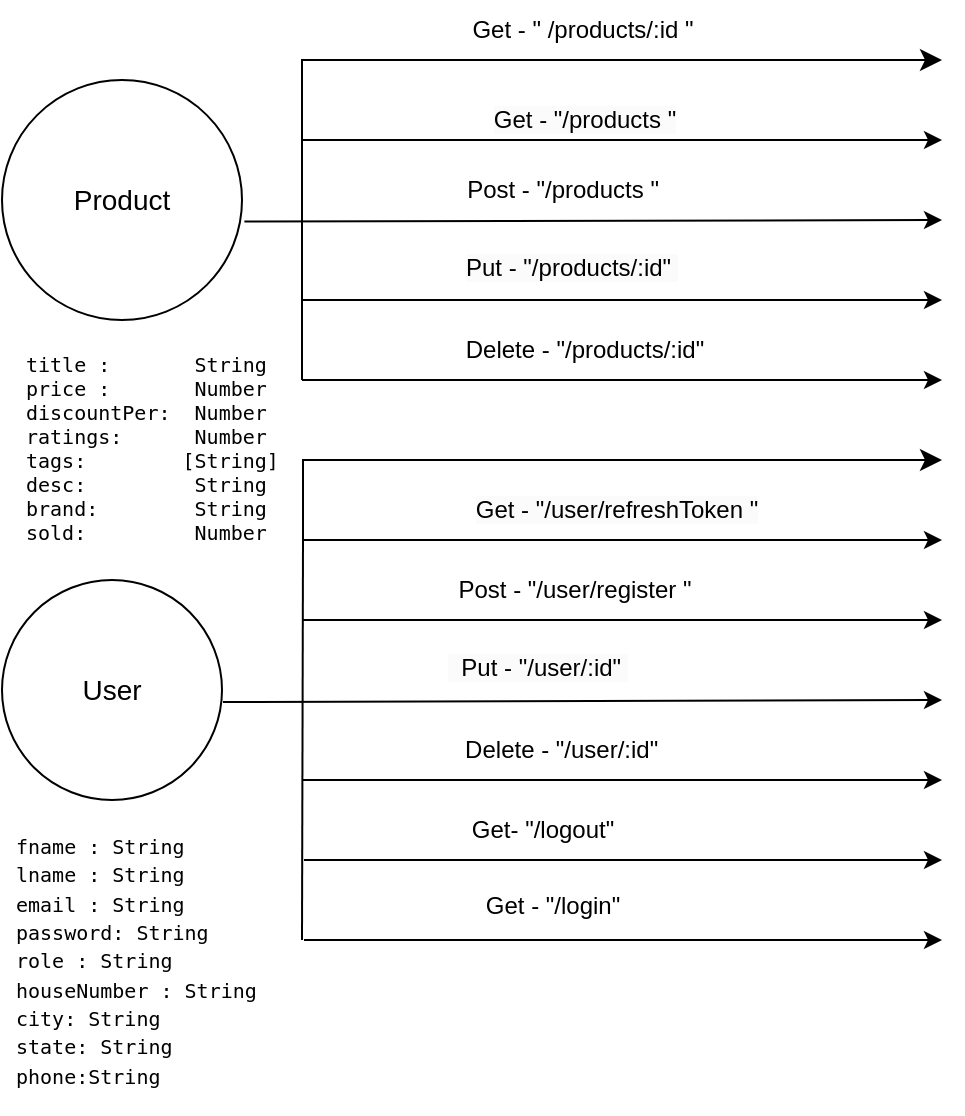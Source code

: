 <mxfile version="24.7.17">
  <diagram name="Page-1" id="Iyqrh0FltAUZ1cvuJnAb">
    <mxGraphModel dx="820" dy="548" grid="1" gridSize="10" guides="1" tooltips="1" connect="1" arrows="1" fold="1" page="1" pageScale="1" pageWidth="850" pageHeight="1100" math="0" shadow="0">
      <root>
        <mxCell id="0" />
        <mxCell id="1" parent="0" />
        <mxCell id="sdoA-YoSTDMVvCHm_c7m-7" style="edgeStyle=orthogonalEdgeStyle;rounded=0;orthogonalLoop=1;jettySize=auto;html=1;" edge="1" parent="1">
          <mxGeometry relative="1" as="geometry">
            <mxPoint x="480" y="80" as="targetPoint" />
            <mxPoint x="160" y="80" as="sourcePoint" />
            <Array as="points">
              <mxPoint x="290" y="80" />
              <mxPoint x="290" y="80" />
            </Array>
          </mxGeometry>
        </mxCell>
        <mxCell id="sdoA-YoSTDMVvCHm_c7m-17" value="&lt;span style=&quot;font-size: 12px; background-color: rgb(251, 251, 251);&quot;&gt;Get - &quot;/products &quot;&lt;/span&gt;" style="edgeLabel;html=1;align=center;verticalAlign=middle;resizable=0;points=[];" vertex="1" connectable="0" parent="sdoA-YoSTDMVvCHm_c7m-7">
          <mxGeometry x="-0.041" y="2" relative="1" as="geometry">
            <mxPoint x="-13" y="-8" as="offset" />
          </mxGeometry>
        </mxCell>
        <mxCell id="sdoA-YoSTDMVvCHm_c7m-4" value="&lt;font style=&quot;font-size: 14px;&quot;&gt;Product&lt;/font&gt;" style="ellipse;whiteSpace=wrap;html=1;aspect=fixed;" vertex="1" parent="1">
          <mxGeometry x="10" y="50" width="120" height="120" as="geometry" />
        </mxCell>
        <mxCell id="sdoA-YoSTDMVvCHm_c7m-5" value="&lt;pre style=&quot;color: rgb(0, 0, 0); font-style: normal; font-variant-ligatures: normal; font-variant-caps: normal; font-weight: 400; letter-spacing: normal; orphans: 2; text-indent: 0px; text-transform: none; widows: 2; word-spacing: 0px; -webkit-text-stroke-width: 0px; text-decoration-thickness: initial; text-decoration-style: initial; text-decoration-color: initial; overflow-wrap: break-word; white-space: pre-wrap; font-size: 10px;&quot;&gt;title :       String&lt;br&gt;price :       Number&lt;br&gt;discountPer:  Number&lt;br&gt;ratings:      Number&lt;br&gt;tags:        [String]&lt;br&gt;desc:         String&lt;br&gt;brand:        String&lt;br&gt;sold:         Number&lt;/pre&gt;" style="text;html=1;whiteSpace=wrap;overflow=hidden;rounded=1;align=left;arcSize=49;" vertex="1" parent="1">
          <mxGeometry x="20" y="170" width="130" height="120" as="geometry" />
        </mxCell>
        <mxCell id="sdoA-YoSTDMVvCHm_c7m-16" style="rounded=0;orthogonalLoop=1;jettySize=auto;html=1;exitX=1.01;exitY=0.59;exitDx=0;exitDy=0;exitPerimeter=0;" edge="1" parent="1" source="sdoA-YoSTDMVvCHm_c7m-4">
          <mxGeometry relative="1" as="geometry">
            <mxPoint x="480" y="120" as="targetPoint" />
            <mxPoint x="180" y="120" as="sourcePoint" />
          </mxGeometry>
        </mxCell>
        <mxCell id="sdoA-YoSTDMVvCHm_c7m-23" value="Post - &quot;/products &quot;" style="text;html=1;align=center;verticalAlign=middle;resizable=0;points=[];autosize=1;strokeColor=none;fillColor=none;" vertex="1" parent="1">
          <mxGeometry x="230" y="90" width="120" height="30" as="geometry" />
        </mxCell>
        <mxCell id="sdoA-YoSTDMVvCHm_c7m-25" value="" style="edgeStyle=segmentEdgeStyle;endArrow=classic;html=1;curved=0;rounded=0;endSize=8;startSize=8;sourcePerimeterSpacing=0;targetPerimeterSpacing=0;" edge="1" parent="1">
          <mxGeometry width="100" relative="1" as="geometry">
            <mxPoint x="160" y="80" as="sourcePoint" />
            <mxPoint x="480" y="40" as="targetPoint" />
            <Array as="points">
              <mxPoint x="160" y="40" />
            </Array>
          </mxGeometry>
        </mxCell>
        <mxCell id="sdoA-YoSTDMVvCHm_c7m-26" value="&lt;blockquote style=&quot;margin: 0 0 0 40px; border: none; padding: 0px;&quot;&gt;Get - &quot; /products/:id &quot;&lt;/blockquote&gt;" style="text;html=1;align=center;verticalAlign=middle;resizable=0;points=[];autosize=1;strokeColor=none;fillColor=none;" vertex="1" parent="1">
          <mxGeometry x="195" y="10" width="170" height="30" as="geometry" />
        </mxCell>
        <mxCell id="sdoA-YoSTDMVvCHm_c7m-36" value="" style="endArrow=classic;html=1;rounded=0;" edge="1" parent="1">
          <mxGeometry width="50" height="50" relative="1" as="geometry">
            <mxPoint x="160" y="160" as="sourcePoint" />
            <mxPoint x="480" y="160" as="targetPoint" />
            <Array as="points" />
          </mxGeometry>
        </mxCell>
        <mxCell id="sdoA-YoSTDMVvCHm_c7m-39" value="" style="endArrow=classic;html=1;rounded=0;" edge="1" parent="1">
          <mxGeometry width="50" height="50" relative="1" as="geometry">
            <mxPoint x="160" y="200" as="sourcePoint" />
            <mxPoint x="480" y="200" as="targetPoint" />
          </mxGeometry>
        </mxCell>
        <mxCell id="sdoA-YoSTDMVvCHm_c7m-41" value="&lt;span style=&quot;color: rgb(0, 0, 0); font-family: Helvetica; font-size: 12px; font-style: normal; font-variant-ligatures: normal; font-variant-caps: normal; font-weight: 400; letter-spacing: normal; orphans: 2; text-indent: 0px; text-transform: none; widows: 2; word-spacing: 0px; -webkit-text-stroke-width: 0px; white-space: nowrap; background-color: rgb(251, 251, 251); text-decoration-thickness: initial; text-decoration-style: initial; text-decoration-color: initial; float: none; display: inline !important;&quot;&gt;Put - &quot;/products/:id&quot;&lt;span&gt;&amp;nbsp;&lt;/span&gt;&lt;/span&gt;" style="text;whiteSpace=wrap;html=1;align=left;strokeColor=none;" vertex="1" parent="1">
          <mxGeometry x="240" y="130" width="110" height="30" as="geometry" />
        </mxCell>
        <mxCell id="sdoA-YoSTDMVvCHm_c7m-42" value="Delete - &quot;/products/:id&quot;" style="text;html=1;align=center;verticalAlign=middle;resizable=0;points=[];autosize=1;strokeColor=none;fillColor=none;" vertex="1" parent="1">
          <mxGeometry x="230.5" y="170" width="140" height="30" as="geometry" />
        </mxCell>
        <mxCell id="sdoA-YoSTDMVvCHm_c7m-43" value="" style="endArrow=none;html=1;rounded=0;" edge="1" parent="1">
          <mxGeometry width="50" height="50" relative="1" as="geometry">
            <mxPoint x="160" y="200" as="sourcePoint" />
            <mxPoint x="160" y="80" as="targetPoint" />
          </mxGeometry>
        </mxCell>
        <mxCell id="sdoA-YoSTDMVvCHm_c7m-44" value="&lt;font style=&quot;font-size: 14px;&quot;&gt;User&lt;/font&gt;" style="ellipse;whiteSpace=wrap;html=1;aspect=fixed;" vertex="1" parent="1">
          <mxGeometry x="10" y="300" width="110" height="110" as="geometry" />
        </mxCell>
        <mxCell id="sdoA-YoSTDMVvCHm_c7m-45" style="edgeStyle=orthogonalEdgeStyle;rounded=0;orthogonalLoop=1;jettySize=auto;html=1;" edge="1" parent="1">
          <mxGeometry relative="1" as="geometry">
            <mxPoint x="480" y="280" as="targetPoint" />
            <mxPoint x="160.5" y="280.0" as="sourcePoint" />
            <Array as="points">
              <mxPoint x="290.5" y="280.0" />
              <mxPoint x="290.5" y="280.0" />
            </Array>
          </mxGeometry>
        </mxCell>
        <mxCell id="sdoA-YoSTDMVvCHm_c7m-46" value="&lt;span style=&quot;font-size: 12px; background-color: rgb(251, 251, 251);&quot;&gt;Get - &quot;/user/refreshToken &quot;&lt;/span&gt;" style="edgeLabel;html=1;align=center;verticalAlign=middle;resizable=0;points=[];" vertex="1" connectable="0" parent="sdoA-YoSTDMVvCHm_c7m-45">
          <mxGeometry x="-0.041" y="2" relative="1" as="geometry">
            <mxPoint x="3" y="-13" as="offset" />
          </mxGeometry>
        </mxCell>
        <mxCell id="sdoA-YoSTDMVvCHm_c7m-47" style="rounded=0;orthogonalLoop=1;jettySize=auto;html=1;exitX=1.01;exitY=0.59;exitDx=0;exitDy=0;exitPerimeter=0;" edge="1" parent="1">
          <mxGeometry relative="1" as="geometry">
            <mxPoint x="480" y="360" as="targetPoint" />
            <mxPoint x="120.5" y="361.0" as="sourcePoint" />
          </mxGeometry>
        </mxCell>
        <mxCell id="sdoA-YoSTDMVvCHm_c7m-48" value="Post - &quot;/user/register &quot;" style="text;html=1;align=center;verticalAlign=middle;resizable=0;points=[];autosize=1;strokeColor=none;fillColor=none;" vertex="1" parent="1">
          <mxGeometry x="226" y="290.0" width="140" height="30" as="geometry" />
        </mxCell>
        <mxCell id="sdoA-YoSTDMVvCHm_c7m-49" value="" style="edgeStyle=segmentEdgeStyle;endArrow=classic;html=1;curved=0;rounded=0;endSize=8;startSize=8;sourcePerimeterSpacing=0;targetPerimeterSpacing=0;" edge="1" parent="1">
          <mxGeometry width="100" relative="1" as="geometry">
            <mxPoint x="160.5" y="280.0" as="sourcePoint" />
            <mxPoint x="480" y="240" as="targetPoint" />
            <Array as="points">
              <mxPoint x="160.5" y="240.0" />
            </Array>
          </mxGeometry>
        </mxCell>
        <mxCell id="sdoA-YoSTDMVvCHm_c7m-50" value="" style="endArrow=classic;html=1;rounded=0;" edge="1" parent="1">
          <mxGeometry width="50" height="50" relative="1" as="geometry">
            <mxPoint x="160.5" y="320.0" as="sourcePoint" />
            <mxPoint x="480" y="320" as="targetPoint" />
            <Array as="points" />
          </mxGeometry>
        </mxCell>
        <mxCell id="sdoA-YoSTDMVvCHm_c7m-51" value="" style="endArrow=classic;html=1;rounded=0;" edge="1" parent="1">
          <mxGeometry width="50" height="50" relative="1" as="geometry">
            <mxPoint x="160.5" y="400.0" as="sourcePoint" />
            <mxPoint x="480" y="400" as="targetPoint" />
          </mxGeometry>
        </mxCell>
        <mxCell id="sdoA-YoSTDMVvCHm_c7m-55" style="edgeStyle=elbowEdgeStyle;rounded=0;orthogonalLoop=1;jettySize=auto;html=1;" edge="1" parent="1" source="sdoA-YoSTDMVvCHm_c7m-52">
          <mxGeometry relative="1" as="geometry">
            <mxPoint x="341" y="345" as="targetPoint" />
          </mxGeometry>
        </mxCell>
        <mxCell id="sdoA-YoSTDMVvCHm_c7m-52" value="&lt;span style=&quot;color: rgb(0, 0, 0); font-family: Helvetica; font-size: 12px; font-style: normal; font-variant-ligatures: normal; font-variant-caps: normal; font-weight: 400; letter-spacing: normal; orphans: 2; text-indent: 0px; text-transform: none; widows: 2; word-spacing: 0px; -webkit-text-stroke-width: 0px; white-space: nowrap; background-color: rgb(251, 251, 251); text-decoration-thickness: initial; text-decoration-style: initial; text-decoration-color: initial; float: none; display: inline !important;&quot;&gt;&amp;nbsp; Put - &quot;/user/:id&quot;&lt;span&gt;&amp;nbsp;&lt;/span&gt;&lt;/span&gt;" style="text;whiteSpace=wrap;html=1;align=left;strokeColor=none;" vertex="1" parent="1">
          <mxGeometry x="230.5" y="330" width="120.5" height="30" as="geometry" />
        </mxCell>
        <mxCell id="sdoA-YoSTDMVvCHm_c7m-53" value="&amp;nbsp; &amp;nbsp; &amp;nbsp;Delete - &quot;/user/:id&quot;" style="text;html=1;align=center;verticalAlign=middle;resizable=0;points=[];autosize=1;strokeColor=none;fillColor=none;" vertex="1" parent="1">
          <mxGeometry x="210.5" y="370.0" width="140" height="30" as="geometry" />
        </mxCell>
        <mxCell id="sdoA-YoSTDMVvCHm_c7m-54" value="" style="endArrow=none;html=1;rounded=0;" edge="1" parent="1">
          <mxGeometry width="50" height="50" relative="1" as="geometry">
            <mxPoint x="160" y="480" as="sourcePoint" />
            <mxPoint x="160.5" y="280.0" as="targetPoint" />
          </mxGeometry>
        </mxCell>
        <mxCell id="sdoA-YoSTDMVvCHm_c7m-56" value="" style="endArrow=classic;html=1;rounded=0;" edge="1" parent="1">
          <mxGeometry width="50" height="50" relative="1" as="geometry">
            <mxPoint x="161" y="440" as="sourcePoint" />
            <mxPoint x="480" y="440" as="targetPoint" />
          </mxGeometry>
        </mxCell>
        <mxCell id="sdoA-YoSTDMVvCHm_c7m-58" value="Get- &quot;/logout&quot;" style="text;html=1;align=center;verticalAlign=middle;resizable=0;points=[];autosize=1;strokeColor=none;fillColor=none;" vertex="1" parent="1">
          <mxGeometry x="235" y="410" width="90" height="30" as="geometry" />
        </mxCell>
        <mxCell id="sdoA-YoSTDMVvCHm_c7m-59" value="" style="endArrow=classic;html=1;rounded=0;" edge="1" parent="1">
          <mxGeometry width="50" height="50" relative="1" as="geometry">
            <mxPoint x="161" y="480" as="sourcePoint" />
            <mxPoint x="480" y="480" as="targetPoint" />
          </mxGeometry>
        </mxCell>
        <mxCell id="sdoA-YoSTDMVvCHm_c7m-60" value="Get - &quot;/login&quot;" style="text;html=1;align=center;verticalAlign=middle;resizable=0;points=[];autosize=1;strokeColor=none;fillColor=none;" vertex="1" parent="1">
          <mxGeometry x="240" y="448" width="90" height="30" as="geometry" />
        </mxCell>
        <mxCell id="sdoA-YoSTDMVvCHm_c7m-64" style="edgeStyle=elbowEdgeStyle;rounded=0;orthogonalLoop=1;jettySize=auto;html=1;entryX=0.917;entryY=0.478;entryDx=0;entryDy=0;entryPerimeter=0;" edge="1" parent="1">
          <mxGeometry relative="1" as="geometry">
            <mxPoint x="77.5" y="458.416" as="sourcePoint" />
            <mxPoint x="77.51" y="458.68" as="targetPoint" />
          </mxGeometry>
        </mxCell>
        <mxCell id="sdoA-YoSTDMVvCHm_c7m-68" value="&lt;pre style=&quot;overflow-wrap: break-word; text-wrap: wrap;&quot;&gt;&lt;font style=&quot;font-size: 10px;&quot;&gt;fname : String&lt;br/&gt;lname : String&lt;br/&gt;email : String&lt;br/&gt;password: String&lt;br/&gt;role : String&lt;br/&gt;houseNumber : String&lt;br/&gt;city: String&lt;br/&gt;state: String&lt;br/&gt;phone:String&lt;/font&gt;&lt;/pre&gt;" style="text;html=1;align=left;verticalAlign=middle;whiteSpace=wrap;rounded=0;" vertex="1" parent="1">
          <mxGeometry x="15" y="420" width="140" height="140" as="geometry" />
        </mxCell>
      </root>
    </mxGraphModel>
  </diagram>
</mxfile>
